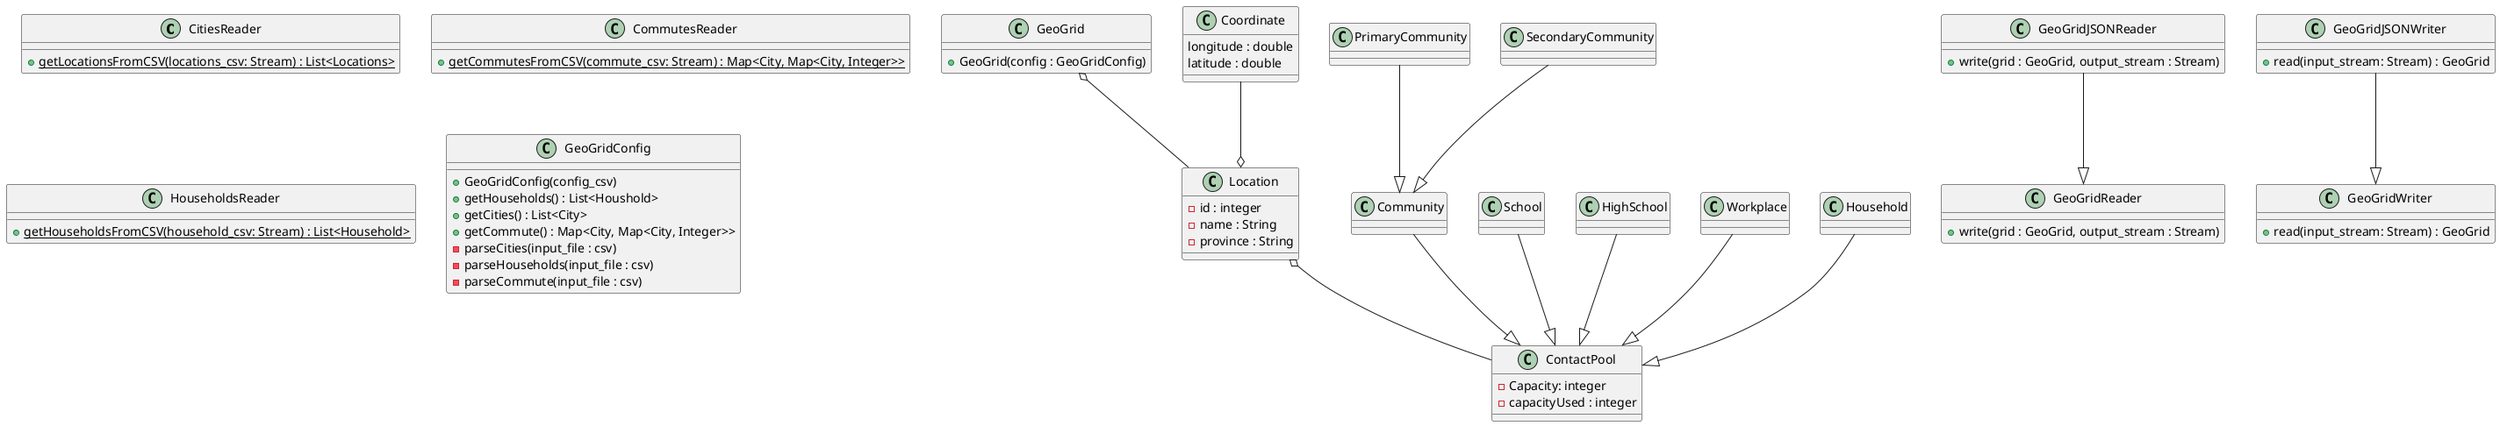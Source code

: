@startuml

/'
1) We create a GeoGridConfig by passing a config file containing the filename of the households, cities and commutes csv files.
2) We create a GeoGrid by passing the created GeoGridConfig to the constructor of GeoGrid.
3) This method requests the necessary information from the GeoGridConfig.
'/

class CitiesReader {
	{static} + getLocationsFromCSV(locations_csv: Stream) : List<Locations>
}
class CommutesReader {
	{static} + getCommutesFromCSV(commute_csv: Stream) : Map<City, Map<City, Integer>>
}
class HouseholdsReader {
	{static} + getHouseholdsFromCSV(household_csv: Stream) : List<Household>
}

' This holds all info needed to generate a specific geogrid
class GeoGridConfig {
	+ GeoGridConfig(config_csv)
	+ getHouseholds() : List<Houshold>
	+ getCities() : List<City>
	+ getCommute() : Map<City, Map<City, Integer>>
	- parseCities(input_file : csv)
	- parseHouseholds(input_file : csv)
	- parseCommute(input_file : csv)
}

class GeoGrid {
	+ GeoGrid(config : GeoGridConfig)
}

class Community {
    
}

class PrimaryCommunity {

}

class SecondaryCommunity {

}

class School {

}

class HighSchool {

}

class Workplace {

}

class ContactPool {
	- Capacity: integer
	- capacityUsed : integer
}

class Location {
	- id : integer
	- name : String
	- province : String
}

class Household {

}

class Coordinate {
	longitude : double 
	latitude : double 
}

class GeoGridReader {
    + write(grid : GeoGrid, output_stream : Stream)
}

class GeoGridWriter {
    + read(input_stream: Stream) : GeoGrid
}

class GeoGridJSONWriter {
    + read(input_stream: Stream) : GeoGrid
}

class GeoGridJSONReader {
    + write(grid : GeoGrid, output_stream : Stream)
}

School --|> ContactPool
HighSchool --|> ContactPool 
Workplace --|> ContactPool 
Community --|> ContactPool
Household --|> ContactPool

Location o-- ContactPool

PrimaryCommunity --|> Community
SecondaryCommunity --|> Community

GeoGridJSONReader --|> GeoGridReader
GeoGridJSONWriter --|> GeoGridWriter

GeoGrid o-- Location

Coordinate --o Location
@enduml
